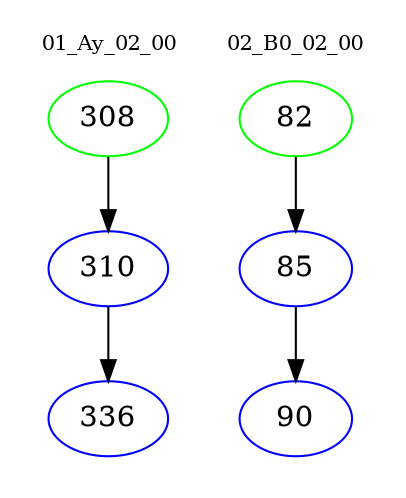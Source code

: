digraph{
subgraph cluster_0 {
color = white
label = "01_Ay_02_00";
fontsize=10;
T0_308 [label="308", color="green"]
T0_308 -> T0_310 [color="black"]
T0_310 [label="310", color="blue"]
T0_310 -> T0_336 [color="black"]
T0_336 [label="336", color="blue"]
}
subgraph cluster_1 {
color = white
label = "02_B0_02_00";
fontsize=10;
T1_82 [label="82", color="green"]
T1_82 -> T1_85 [color="black"]
T1_85 [label="85", color="blue"]
T1_85 -> T1_90 [color="black"]
T1_90 [label="90", color="blue"]
}
}
